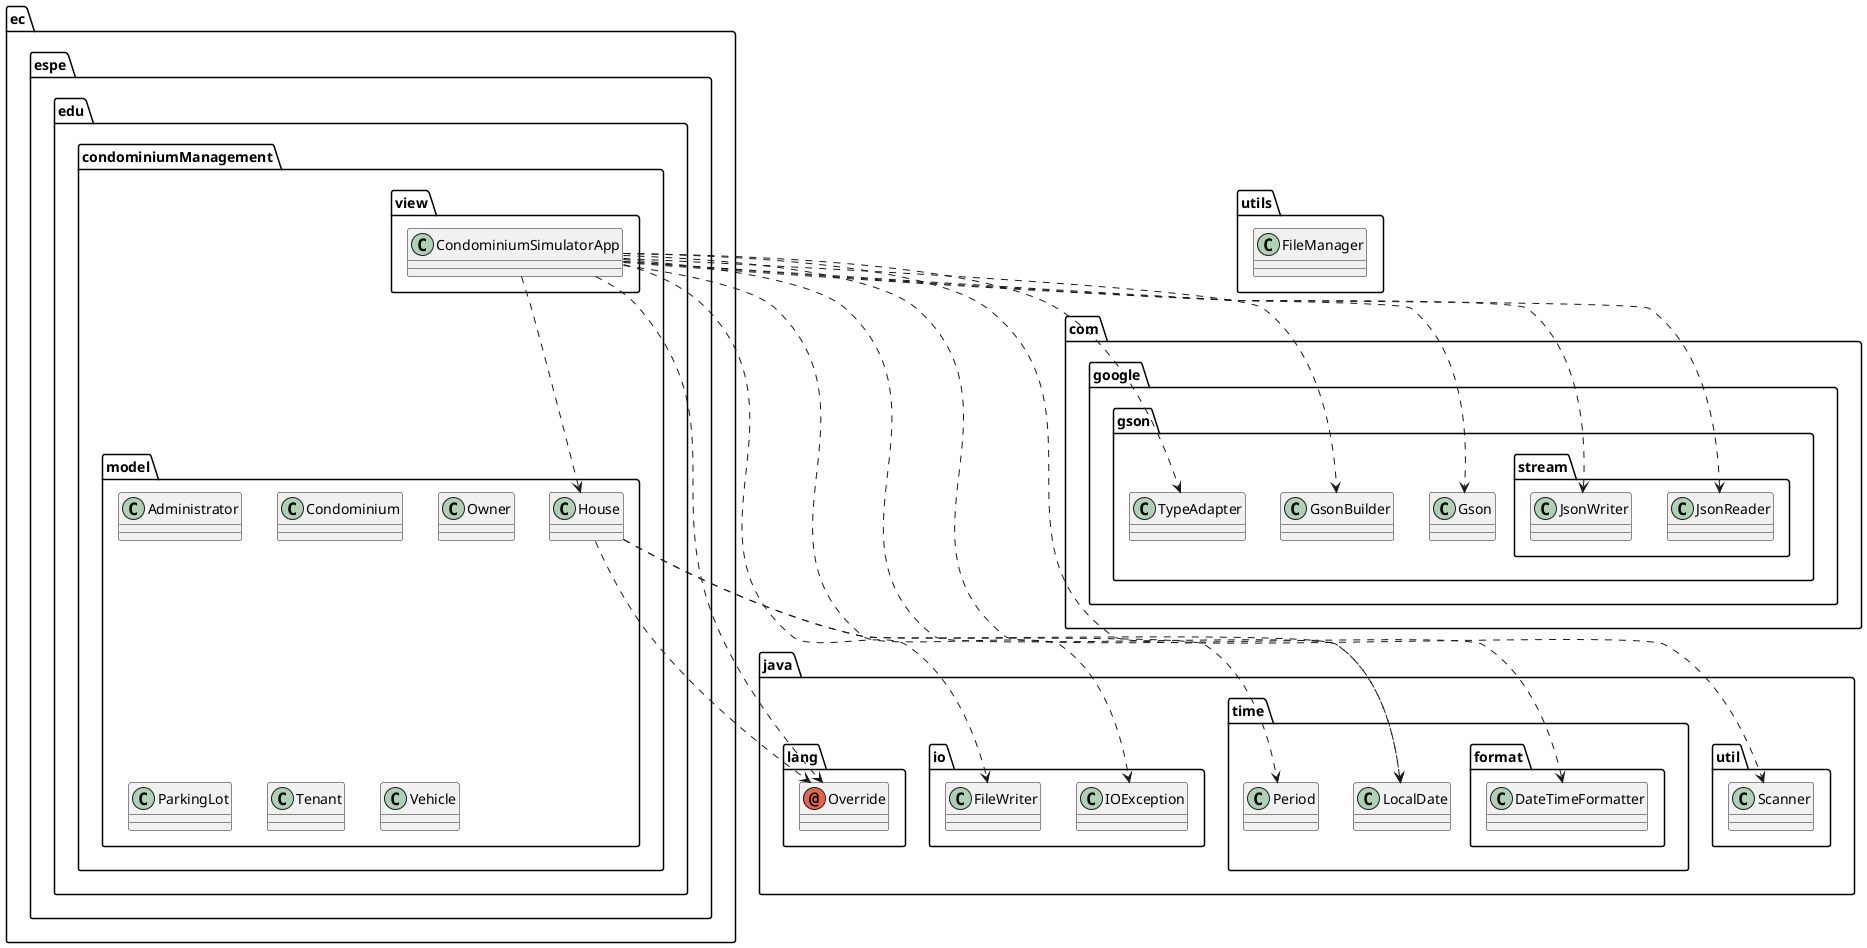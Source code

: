 @startuml
annotation java.lang.Override
class com.google.gson.Gson
class com.google.gson.GsonBuilder
class com.google.gson.TypeAdapter
class com.google.gson.stream.JsonReader
class com.google.gson.stream.JsonWriter
class ec.espe.edu.condominiumManagement.model.Administrator
class ec.espe.edu.condominiumManagement.model.Condominium
class ec.espe.edu.condominiumManagement.model.House
class ec.espe.edu.condominiumManagement.model.Owner
class ec.espe.edu.condominiumManagement.model.ParkingLot
class ec.espe.edu.condominiumManagement.model.Tenant
class ec.espe.edu.condominiumManagement.model.Vehicle
class ec.espe.edu.condominiumManagement.view.CondominiumSimulatorApp
class java.io.FileWriter
class java.io.IOException
class java.time.LocalDate
class java.time.Period
class java.time.format.DateTimeFormatter
class java.util.Scanner
class utils.FileManager
ec.espe.edu.condominiumManagement.model.House ..> java.lang.Override
ec.espe.edu.condominiumManagement.model.House ..> java.time.LocalDate
ec.espe.edu.condominiumManagement.model.House ..> java.time.Period
ec.espe.edu.condominiumManagement.view.CondominiumSimulatorApp ..> java.lang.Override
ec.espe.edu.condominiumManagement.view.CondominiumSimulatorApp ..> com.google.gson.Gson
ec.espe.edu.condominiumManagement.view.CondominiumSimulatorApp ..> com.google.gson.GsonBuilder
ec.espe.edu.condominiumManagement.view.CondominiumSimulatorApp ..> com.google.gson.TypeAdapter
ec.espe.edu.condominiumManagement.view.CondominiumSimulatorApp ..> com.google.gson.stream.JsonReader
ec.espe.edu.condominiumManagement.view.CondominiumSimulatorApp ..> com.google.gson.stream.JsonWriter
ec.espe.edu.condominiumManagement.view.CondominiumSimulatorApp ..> ec.espe.edu.condominiumManagement.model.House
ec.espe.edu.condominiumManagement.view.CondominiumSimulatorApp ..> java.io.FileWriter
ec.espe.edu.condominiumManagement.view.CondominiumSimulatorApp ..> java.io.IOException
ec.espe.edu.condominiumManagement.view.CondominiumSimulatorApp ..> java.time.LocalDate
ec.espe.edu.condominiumManagement.view.CondominiumSimulatorApp ..> java.time.format.DateTimeFormatter
ec.espe.edu.condominiumManagement.view.CondominiumSimulatorApp ..> java.util.Scanner
@enduml